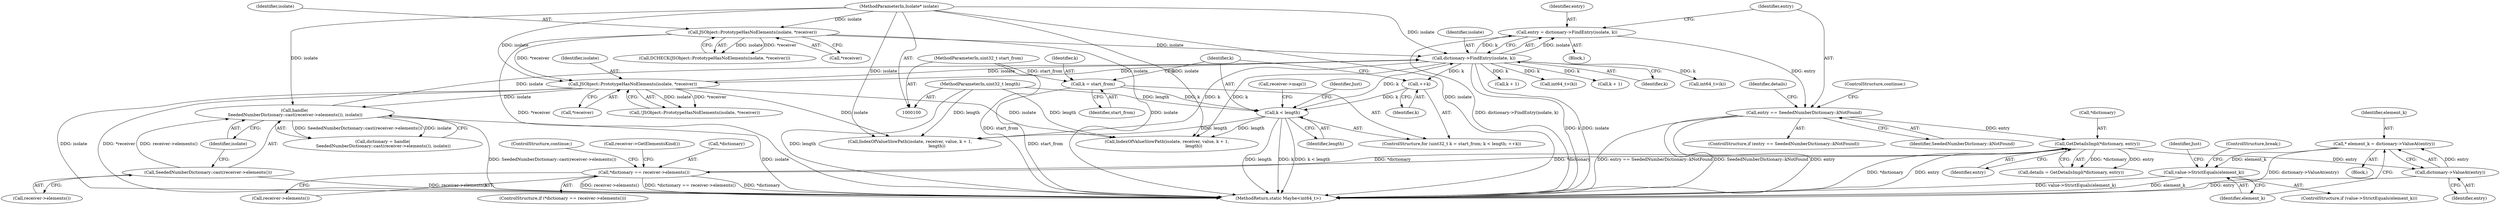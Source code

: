 digraph "0_Android_a24543157ae2cdd25da43e20f4e48a07481e6ceb_3@pointer" {
"1000154" [label="(Call,* element_k = dictionary->ValueAt(entry))"];
"1000156" [label="(Call,dictionary->ValueAt(entry))"];
"1000144" [label="(Call,GetDetailsImpl(*dictionary, entry))"];
"1000205" [label="(Call,*dictionary == receiver->elements())"];
"1000136" [label="(Call,entry == SeededNumberDictionary::kNotFound)"];
"1000130" [label="(Call,entry = dictionary->FindEntry(isolate, k))"];
"1000132" [label="(Call,dictionary->FindEntry(isolate, k))"];
"1000226" [label="(Call,handle(\n SeededNumberDictionary::cast(receiver->elements()), isolate))"];
"1000227" [label="(Call,SeededNumberDictionary::cast(receiver->elements()))"];
"1000190" [label="(Call,JSObject::PrototypeHasNoElements(isolate, *receiver))"];
"1000101" [label="(MethodParameterIn,Isolate* isolate)"];
"1000108" [label="(Call,JSObject::PrototypeHasNoElements(isolate, *receiver))"];
"1000119" [label="(Call,k < length)"];
"1000116" [label="(Call,k = start_from)"];
"1000104" [label="(MethodParameterIn,uint32_t start_from)"];
"1000122" [label="(Call,++k)"];
"1000105" [label="(MethodParameterIn,uint32_t length)"];
"1000159" [label="(Call,value->StrictEquals(element_k))"];
"1000159" [label="(Call,value->StrictEquals(element_k))"];
"1000156" [label="(Call,dictionary->ValueAt(entry))"];
"1000208" [label="(Call,receiver->elements())"];
"1000189" [label="(Call,!JSObject::PrototypeHasNoElements(isolate, *receiver))"];
"1000110" [label="(Call,*receiver)"];
"1000229" [label="(Identifier,isolate)"];
"1000114" [label="(ControlStructure,for (uint32_t k = start_from; k < length; ++k))"];
"1000192" [label="(Call,*receiver)"];
"1000226" [label="(Call,handle(\n SeededNumberDictionary::cast(receiver->elements()), isolate))"];
"1000190" [label="(Call,JSObject::PrototypeHasNoElements(isolate, *receiver))"];
"1000108" [label="(Call,JSObject::PrototypeHasNoElements(isolate, *receiver))"];
"1000165" [label="(Call,int64_t>(k))"];
"1000191" [label="(Identifier,isolate)"];
"1000216" [label="(Call,IndexOfValueSlowPath(isolate, receiver, value, k + 1,\n                                        length))"];
"1000121" [label="(Identifier,length)"];
"1000116" [label="(Call,k = start_from)"];
"1000117" [label="(Identifier,k)"];
"1000154" [label="(Call,* element_k = dictionary->ValueAt(entry))"];
"1000140" [label="(ControlStructure,continue;)"];
"1000137" [label="(Identifier,entry)"];
"1000212" [label="(Call,receiver->GetElementsKind())"];
"1000120" [label="(Identifier,k)"];
"1000131" [label="(Identifier,entry)"];
"1000160" [label="(Identifier,element_k)"];
"1000144" [label="(Call,GetDetailsImpl(*dictionary, entry))"];
"1000157" [label="(Identifier,entry)"];
"1000224" [label="(Call,dictionary = handle(\n SeededNumberDictionary::cast(receiver->elements()), isolate))"];
"1000126" [label="(Call,receiver->map())"];
"1000158" [label="(ControlStructure,if (value->StrictEquals(element_k)))"];
"1000238" [label="(MethodReturn,static Maybe<int64_t>)"];
"1000145" [label="(Call,*dictionary)"];
"1000107" [label="(Call,DCHECK(JSObject::PrototypeHasNoElements(isolate, *receiver)))"];
"1000164" [label="(Identifier,Just)"];
"1000130" [label="(Call,entry = dictionary->FindEntry(isolate, k))"];
"1000205" [label="(Call,*dictionary == receiver->elements())"];
"1000206" [label="(Call,*dictionary)"];
"1000132" [label="(Call,dictionary->FindEntry(isolate, k))"];
"1000119" [label="(Call,k < length)"];
"1000101" [label="(MethodParameterIn,Isolate* isolate)"];
"1000138" [label="(Identifier,SeededNumberDictionary::kNotFound)"];
"1000227" [label="(Call,SeededNumberDictionary::cast(receiver->elements()))"];
"1000228" [label="(Call,receiver->elements())"];
"1000123" [label="(Identifier,k)"];
"1000196" [label="(Call,IndexOfValueSlowPath(isolate, receiver, value, k + 1,\n                                        length))"];
"1000136" [label="(Call,entry == SeededNumberDictionary::kNotFound)"];
"1000152" [label="(Block,)"];
"1000200" [label="(Call,k + 1)"];
"1000124" [label="(Block,)"];
"1000105" [label="(MethodParameterIn,uint32_t length)"];
"1000155" [label="(Identifier,element_k)"];
"1000147" [label="(Identifier,entry)"];
"1000209" [label="(ControlStructure,continue;)"];
"1000185" [label="(Call,int64_t>(k))"];
"1000133" [label="(Identifier,isolate)"];
"1000142" [label="(Call,details = GetDetailsImpl(*dictionary, entry))"];
"1000233" [label="(Identifier,Just)"];
"1000104" [label="(MethodParameterIn,uint32_t start_from)"];
"1000118" [label="(Identifier,start_from)"];
"1000168" [label="(ControlStructure,break;)"];
"1000204" [label="(ControlStructure,if (*dictionary == receiver->elements()))"];
"1000135" [label="(ControlStructure,if (entry == SeededNumberDictionary::kNotFound))"];
"1000122" [label="(Call,++k)"];
"1000220" [label="(Call,k + 1)"];
"1000109" [label="(Identifier,isolate)"];
"1000134" [label="(Identifier,k)"];
"1000143" [label="(Identifier,details)"];
"1000154" -> "1000152"  [label="AST: "];
"1000154" -> "1000156"  [label="CFG: "];
"1000155" -> "1000154"  [label="AST: "];
"1000156" -> "1000154"  [label="AST: "];
"1000160" -> "1000154"  [label="CFG: "];
"1000154" -> "1000238"  [label="DDG: dictionary->ValueAt(entry)"];
"1000156" -> "1000154"  [label="DDG: entry"];
"1000154" -> "1000159"  [label="DDG: element_k"];
"1000156" -> "1000157"  [label="CFG: "];
"1000157" -> "1000156"  [label="AST: "];
"1000156" -> "1000238"  [label="DDG: entry"];
"1000144" -> "1000156"  [label="DDG: entry"];
"1000144" -> "1000142"  [label="AST: "];
"1000144" -> "1000147"  [label="CFG: "];
"1000145" -> "1000144"  [label="AST: "];
"1000147" -> "1000144"  [label="AST: "];
"1000142" -> "1000144"  [label="CFG: "];
"1000144" -> "1000238"  [label="DDG: *dictionary"];
"1000144" -> "1000238"  [label="DDG: entry"];
"1000144" -> "1000142"  [label="DDG: *dictionary"];
"1000144" -> "1000142"  [label="DDG: entry"];
"1000205" -> "1000144"  [label="DDG: *dictionary"];
"1000136" -> "1000144"  [label="DDG: entry"];
"1000144" -> "1000205"  [label="DDG: *dictionary"];
"1000205" -> "1000204"  [label="AST: "];
"1000205" -> "1000208"  [label="CFG: "];
"1000206" -> "1000205"  [label="AST: "];
"1000208" -> "1000205"  [label="AST: "];
"1000209" -> "1000205"  [label="CFG: "];
"1000212" -> "1000205"  [label="CFG: "];
"1000205" -> "1000238"  [label="DDG: *dictionary"];
"1000205" -> "1000238"  [label="DDG: receiver->elements()"];
"1000205" -> "1000238"  [label="DDG: *dictionary == receiver->elements()"];
"1000136" -> "1000135"  [label="AST: "];
"1000136" -> "1000138"  [label="CFG: "];
"1000137" -> "1000136"  [label="AST: "];
"1000138" -> "1000136"  [label="AST: "];
"1000140" -> "1000136"  [label="CFG: "];
"1000143" -> "1000136"  [label="CFG: "];
"1000136" -> "1000238"  [label="DDG: entry == SeededNumberDictionary::kNotFound"];
"1000136" -> "1000238"  [label="DDG: SeededNumberDictionary::kNotFound"];
"1000136" -> "1000238"  [label="DDG: entry"];
"1000130" -> "1000136"  [label="DDG: entry"];
"1000130" -> "1000124"  [label="AST: "];
"1000130" -> "1000132"  [label="CFG: "];
"1000131" -> "1000130"  [label="AST: "];
"1000132" -> "1000130"  [label="AST: "];
"1000137" -> "1000130"  [label="CFG: "];
"1000130" -> "1000238"  [label="DDG: dictionary->FindEntry(isolate, k)"];
"1000132" -> "1000130"  [label="DDG: isolate"];
"1000132" -> "1000130"  [label="DDG: k"];
"1000132" -> "1000134"  [label="CFG: "];
"1000133" -> "1000132"  [label="AST: "];
"1000134" -> "1000132"  [label="AST: "];
"1000132" -> "1000238"  [label="DDG: k"];
"1000132" -> "1000238"  [label="DDG: isolate"];
"1000132" -> "1000122"  [label="DDG: k"];
"1000226" -> "1000132"  [label="DDG: isolate"];
"1000190" -> "1000132"  [label="DDG: isolate"];
"1000108" -> "1000132"  [label="DDG: isolate"];
"1000101" -> "1000132"  [label="DDG: isolate"];
"1000119" -> "1000132"  [label="DDG: k"];
"1000132" -> "1000165"  [label="DDG: k"];
"1000132" -> "1000185"  [label="DDG: k"];
"1000132" -> "1000190"  [label="DDG: isolate"];
"1000132" -> "1000196"  [label="DDG: k"];
"1000132" -> "1000200"  [label="DDG: k"];
"1000132" -> "1000216"  [label="DDG: k"];
"1000132" -> "1000220"  [label="DDG: k"];
"1000226" -> "1000224"  [label="AST: "];
"1000226" -> "1000229"  [label="CFG: "];
"1000227" -> "1000226"  [label="AST: "];
"1000229" -> "1000226"  [label="AST: "];
"1000224" -> "1000226"  [label="CFG: "];
"1000226" -> "1000238"  [label="DDG: SeededNumberDictionary::cast(receiver->elements())"];
"1000226" -> "1000238"  [label="DDG: isolate"];
"1000226" -> "1000224"  [label="DDG: SeededNumberDictionary::cast(receiver->elements())"];
"1000226" -> "1000224"  [label="DDG: isolate"];
"1000227" -> "1000226"  [label="DDG: receiver->elements()"];
"1000190" -> "1000226"  [label="DDG: isolate"];
"1000101" -> "1000226"  [label="DDG: isolate"];
"1000227" -> "1000228"  [label="CFG: "];
"1000228" -> "1000227"  [label="AST: "];
"1000229" -> "1000227"  [label="CFG: "];
"1000227" -> "1000238"  [label="DDG: receiver->elements()"];
"1000190" -> "1000189"  [label="AST: "];
"1000190" -> "1000192"  [label="CFG: "];
"1000191" -> "1000190"  [label="AST: "];
"1000192" -> "1000190"  [label="AST: "];
"1000189" -> "1000190"  [label="CFG: "];
"1000190" -> "1000238"  [label="DDG: isolate"];
"1000190" -> "1000238"  [label="DDG: *receiver"];
"1000190" -> "1000189"  [label="DDG: isolate"];
"1000190" -> "1000189"  [label="DDG: *receiver"];
"1000101" -> "1000190"  [label="DDG: isolate"];
"1000108" -> "1000190"  [label="DDG: *receiver"];
"1000190" -> "1000196"  [label="DDG: isolate"];
"1000190" -> "1000216"  [label="DDG: isolate"];
"1000101" -> "1000100"  [label="AST: "];
"1000101" -> "1000238"  [label="DDG: isolate"];
"1000101" -> "1000108"  [label="DDG: isolate"];
"1000101" -> "1000196"  [label="DDG: isolate"];
"1000101" -> "1000216"  [label="DDG: isolate"];
"1000108" -> "1000107"  [label="AST: "];
"1000108" -> "1000110"  [label="CFG: "];
"1000109" -> "1000108"  [label="AST: "];
"1000110" -> "1000108"  [label="AST: "];
"1000107" -> "1000108"  [label="CFG: "];
"1000108" -> "1000238"  [label="DDG: *receiver"];
"1000108" -> "1000238"  [label="DDG: isolate"];
"1000108" -> "1000107"  [label="DDG: isolate"];
"1000108" -> "1000107"  [label="DDG: *receiver"];
"1000119" -> "1000114"  [label="AST: "];
"1000119" -> "1000121"  [label="CFG: "];
"1000120" -> "1000119"  [label="AST: "];
"1000121" -> "1000119"  [label="AST: "];
"1000126" -> "1000119"  [label="CFG: "];
"1000233" -> "1000119"  [label="CFG: "];
"1000119" -> "1000238"  [label="DDG: length"];
"1000119" -> "1000238"  [label="DDG: k"];
"1000119" -> "1000238"  [label="DDG: k < length"];
"1000116" -> "1000119"  [label="DDG: k"];
"1000122" -> "1000119"  [label="DDG: k"];
"1000105" -> "1000119"  [label="DDG: length"];
"1000119" -> "1000196"  [label="DDG: length"];
"1000119" -> "1000216"  [label="DDG: length"];
"1000116" -> "1000114"  [label="AST: "];
"1000116" -> "1000118"  [label="CFG: "];
"1000117" -> "1000116"  [label="AST: "];
"1000118" -> "1000116"  [label="AST: "];
"1000120" -> "1000116"  [label="CFG: "];
"1000116" -> "1000238"  [label="DDG: start_from"];
"1000104" -> "1000116"  [label="DDG: start_from"];
"1000104" -> "1000100"  [label="AST: "];
"1000104" -> "1000238"  [label="DDG: start_from"];
"1000122" -> "1000114"  [label="AST: "];
"1000122" -> "1000123"  [label="CFG: "];
"1000123" -> "1000122"  [label="AST: "];
"1000120" -> "1000122"  [label="CFG: "];
"1000105" -> "1000100"  [label="AST: "];
"1000105" -> "1000238"  [label="DDG: length"];
"1000105" -> "1000196"  [label="DDG: length"];
"1000105" -> "1000216"  [label="DDG: length"];
"1000159" -> "1000158"  [label="AST: "];
"1000159" -> "1000160"  [label="CFG: "];
"1000160" -> "1000159"  [label="AST: "];
"1000164" -> "1000159"  [label="CFG: "];
"1000168" -> "1000159"  [label="CFG: "];
"1000159" -> "1000238"  [label="DDG: value->StrictEquals(element_k)"];
"1000159" -> "1000238"  [label="DDG: element_k"];
}
